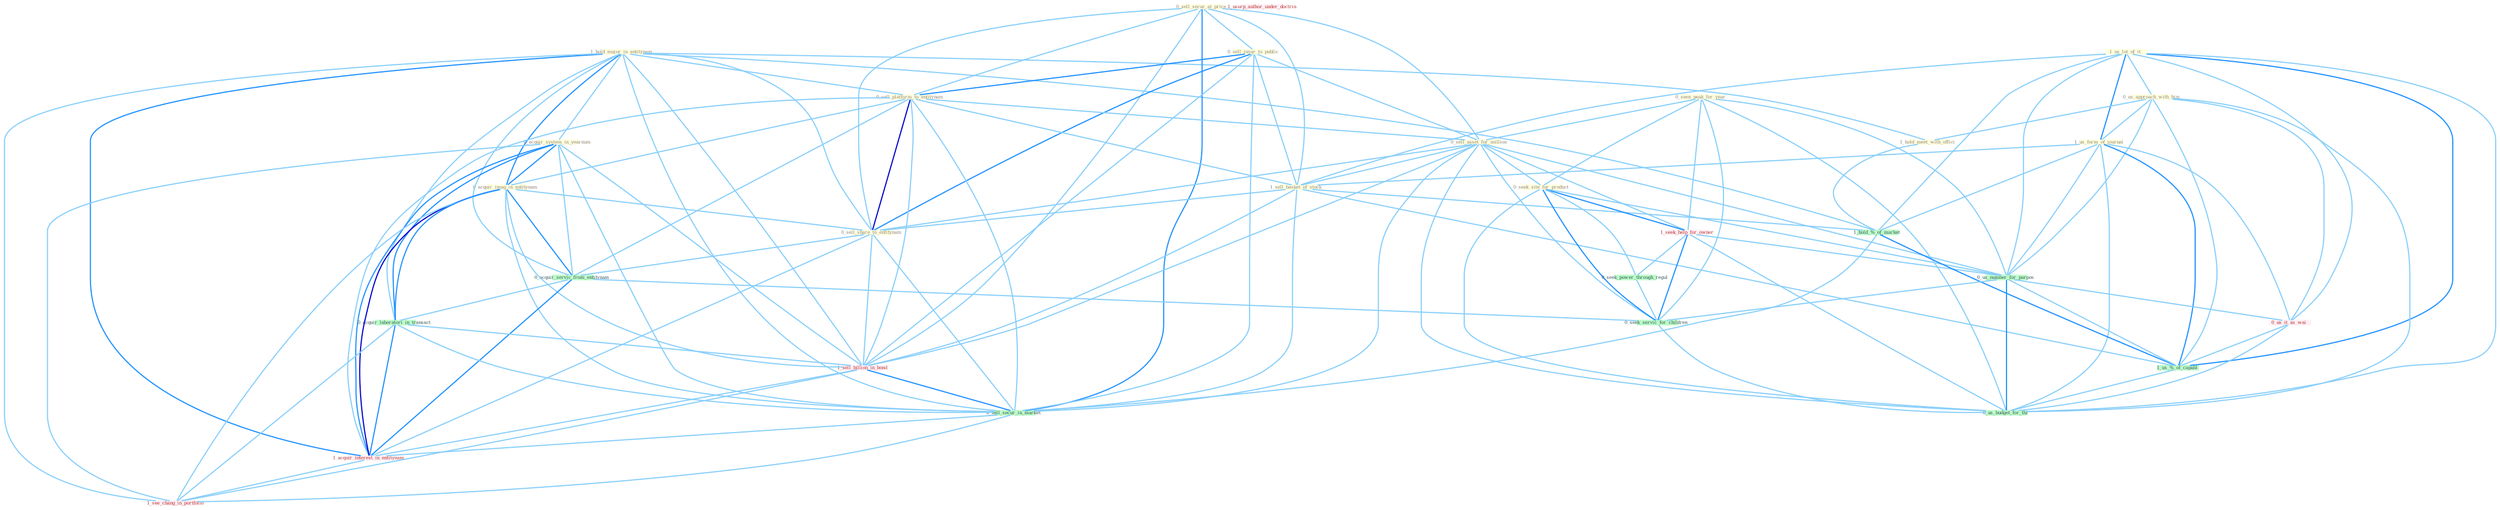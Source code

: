 Graph G{ 
    node
    [shape=polygon,style=filled,width=.5,height=.06,color="#BDFCC9",fixedsize=true,fontsize=4,
    fontcolor="#2f4f4f"];
    {node
    [color="#ffffe0", fontcolor="#8b7d6b"] "1_hold_major_in_entitynam " "1_us_lot_of_it " "0_sell_secur_at_price " "0_sell_insur_to_public " "0_seen_peak_for_year " "0_us_approach_with_him " "0_acquir_system_in_yearnum " "1_us_form_of_journal " "0_sell_platform_to_entitynam " "0_acquir_imag_in_entitynam " "1_hold_meet_with_offici " "0_sell_asset_for_million " "1_sell_basket_of_stock " "0_seek_site_for_product " "0_sell_share_to_entitynam "}
{node [color="#fff0f5", fontcolor="#b22222"] "1_seek_help_for_owner " "1_sell_billion_in_bond " "0_us_it_as_wai " "1_usurp_author_under_doctrin " "1_acquir_interest_in_entitynam " "1_see_chang_in_portfolio "}
edge [color="#B0E2FF"];

	"1_hold_major_in_entitynam " -- "0_acquir_system_in_yearnum " [w="1", color="#87cefa" ];
	"1_hold_major_in_entitynam " -- "0_sell_platform_to_entitynam " [w="1", color="#87cefa" ];
	"1_hold_major_in_entitynam " -- "0_acquir_imag_in_entitynam " [w="2", color="#1e90ff" , len=0.8];
	"1_hold_major_in_entitynam " -- "1_hold_meet_with_offici " [w="1", color="#87cefa" ];
	"1_hold_major_in_entitynam " -- "0_sell_share_to_entitynam " [w="1", color="#87cefa" ];
	"1_hold_major_in_entitynam " -- "0_acquir_servic_from_entitynam " [w="1", color="#87cefa" ];
	"1_hold_major_in_entitynam " -- "1_hold_%_of_market " [w="1", color="#87cefa" ];
	"1_hold_major_in_entitynam " -- "0_acquir_laboratori_in_transact " [w="1", color="#87cefa" ];
	"1_hold_major_in_entitynam " -- "1_sell_billion_in_bond " [w="1", color="#87cefa" ];
	"1_hold_major_in_entitynam " -- "0_sell_secur_in_market " [w="1", color="#87cefa" ];
	"1_hold_major_in_entitynam " -- "1_acquir_interest_in_entitynam " [w="2", color="#1e90ff" , len=0.8];
	"1_hold_major_in_entitynam " -- "1_see_chang_in_portfolio " [w="1", color="#87cefa" ];
	"1_us_lot_of_it " -- "0_us_approach_with_him " [w="1", color="#87cefa" ];
	"1_us_lot_of_it " -- "1_us_form_of_journal " [w="2", color="#1e90ff" , len=0.8];
	"1_us_lot_of_it " -- "1_sell_basket_of_stock " [w="1", color="#87cefa" ];
	"1_us_lot_of_it " -- "1_hold_%_of_market " [w="1", color="#87cefa" ];
	"1_us_lot_of_it " -- "0_us_number_for_purpos " [w="1", color="#87cefa" ];
	"1_us_lot_of_it " -- "0_us_it_as_wai " [w="1", color="#87cefa" ];
	"1_us_lot_of_it " -- "1_us_%_of_capabl " [w="2", color="#1e90ff" , len=0.8];
	"1_us_lot_of_it " -- "0_us_budget_for_thi " [w="1", color="#87cefa" ];
	"0_sell_secur_at_price " -- "0_sell_insur_to_public " [w="1", color="#87cefa" ];
	"0_sell_secur_at_price " -- "0_sell_platform_to_entitynam " [w="1", color="#87cefa" ];
	"0_sell_secur_at_price " -- "0_sell_asset_for_million " [w="1", color="#87cefa" ];
	"0_sell_secur_at_price " -- "1_sell_basket_of_stock " [w="1", color="#87cefa" ];
	"0_sell_secur_at_price " -- "0_sell_share_to_entitynam " [w="1", color="#87cefa" ];
	"0_sell_secur_at_price " -- "1_sell_billion_in_bond " [w="1", color="#87cefa" ];
	"0_sell_secur_at_price " -- "0_sell_secur_in_market " [w="2", color="#1e90ff" , len=0.8];
	"0_sell_insur_to_public " -- "0_sell_platform_to_entitynam " [w="2", color="#1e90ff" , len=0.8];
	"0_sell_insur_to_public " -- "0_sell_asset_for_million " [w="1", color="#87cefa" ];
	"0_sell_insur_to_public " -- "1_sell_basket_of_stock " [w="1", color="#87cefa" ];
	"0_sell_insur_to_public " -- "0_sell_share_to_entitynam " [w="2", color="#1e90ff" , len=0.8];
	"0_sell_insur_to_public " -- "1_sell_billion_in_bond " [w="1", color="#87cefa" ];
	"0_sell_insur_to_public " -- "0_sell_secur_in_market " [w="1", color="#87cefa" ];
	"0_seen_peak_for_year " -- "0_sell_asset_for_million " [w="1", color="#87cefa" ];
	"0_seen_peak_for_year " -- "0_seek_site_for_product " [w="1", color="#87cefa" ];
	"0_seen_peak_for_year " -- "1_seek_help_for_owner " [w="1", color="#87cefa" ];
	"0_seen_peak_for_year " -- "0_us_number_for_purpos " [w="1", color="#87cefa" ];
	"0_seen_peak_for_year " -- "0_seek_servic_for_children " [w="1", color="#87cefa" ];
	"0_seen_peak_for_year " -- "0_us_budget_for_thi " [w="1", color="#87cefa" ];
	"0_us_approach_with_him " -- "1_us_form_of_journal " [w="1", color="#87cefa" ];
	"0_us_approach_with_him " -- "1_hold_meet_with_offici " [w="1", color="#87cefa" ];
	"0_us_approach_with_him " -- "0_us_number_for_purpos " [w="1", color="#87cefa" ];
	"0_us_approach_with_him " -- "0_us_it_as_wai " [w="1", color="#87cefa" ];
	"0_us_approach_with_him " -- "1_us_%_of_capabl " [w="1", color="#87cefa" ];
	"0_us_approach_with_him " -- "0_us_budget_for_thi " [w="1", color="#87cefa" ];
	"0_acquir_system_in_yearnum " -- "0_acquir_imag_in_entitynam " [w="2", color="#1e90ff" , len=0.8];
	"0_acquir_system_in_yearnum " -- "0_acquir_servic_from_entitynam " [w="1", color="#87cefa" ];
	"0_acquir_system_in_yearnum " -- "0_acquir_laboratori_in_transact " [w="2", color="#1e90ff" , len=0.8];
	"0_acquir_system_in_yearnum " -- "1_sell_billion_in_bond " [w="1", color="#87cefa" ];
	"0_acquir_system_in_yearnum " -- "0_sell_secur_in_market " [w="1", color="#87cefa" ];
	"0_acquir_system_in_yearnum " -- "1_acquir_interest_in_entitynam " [w="2", color="#1e90ff" , len=0.8];
	"0_acquir_system_in_yearnum " -- "1_see_chang_in_portfolio " [w="1", color="#87cefa" ];
	"1_us_form_of_journal " -- "1_sell_basket_of_stock " [w="1", color="#87cefa" ];
	"1_us_form_of_journal " -- "1_hold_%_of_market " [w="1", color="#87cefa" ];
	"1_us_form_of_journal " -- "0_us_number_for_purpos " [w="1", color="#87cefa" ];
	"1_us_form_of_journal " -- "0_us_it_as_wai " [w="1", color="#87cefa" ];
	"1_us_form_of_journal " -- "1_us_%_of_capabl " [w="2", color="#1e90ff" , len=0.8];
	"1_us_form_of_journal " -- "0_us_budget_for_thi " [w="1", color="#87cefa" ];
	"0_sell_platform_to_entitynam " -- "0_acquir_imag_in_entitynam " [w="1", color="#87cefa" ];
	"0_sell_platform_to_entitynam " -- "0_sell_asset_for_million " [w="1", color="#87cefa" ];
	"0_sell_platform_to_entitynam " -- "1_sell_basket_of_stock " [w="1", color="#87cefa" ];
	"0_sell_platform_to_entitynam " -- "0_sell_share_to_entitynam " [w="3", color="#0000cd" , len=0.6];
	"0_sell_platform_to_entitynam " -- "0_acquir_servic_from_entitynam " [w="1", color="#87cefa" ];
	"0_sell_platform_to_entitynam " -- "1_sell_billion_in_bond " [w="1", color="#87cefa" ];
	"0_sell_platform_to_entitynam " -- "0_sell_secur_in_market " [w="1", color="#87cefa" ];
	"0_sell_platform_to_entitynam " -- "1_acquir_interest_in_entitynam " [w="1", color="#87cefa" ];
	"0_acquir_imag_in_entitynam " -- "0_sell_share_to_entitynam " [w="1", color="#87cefa" ];
	"0_acquir_imag_in_entitynam " -- "0_acquir_servic_from_entitynam " [w="2", color="#1e90ff" , len=0.8];
	"0_acquir_imag_in_entitynam " -- "0_acquir_laboratori_in_transact " [w="2", color="#1e90ff" , len=0.8];
	"0_acquir_imag_in_entitynam " -- "1_sell_billion_in_bond " [w="1", color="#87cefa" ];
	"0_acquir_imag_in_entitynam " -- "0_sell_secur_in_market " [w="1", color="#87cefa" ];
	"0_acquir_imag_in_entitynam " -- "1_acquir_interest_in_entitynam " [w="3", color="#0000cd" , len=0.6];
	"0_acquir_imag_in_entitynam " -- "1_see_chang_in_portfolio " [w="1", color="#87cefa" ];
	"1_hold_meet_with_offici " -- "1_hold_%_of_market " [w="1", color="#87cefa" ];
	"0_sell_asset_for_million " -- "1_sell_basket_of_stock " [w="1", color="#87cefa" ];
	"0_sell_asset_for_million " -- "0_seek_site_for_product " [w="1", color="#87cefa" ];
	"0_sell_asset_for_million " -- "0_sell_share_to_entitynam " [w="1", color="#87cefa" ];
	"0_sell_asset_for_million " -- "1_seek_help_for_owner " [w="1", color="#87cefa" ];
	"0_sell_asset_for_million " -- "0_us_number_for_purpos " [w="1", color="#87cefa" ];
	"0_sell_asset_for_million " -- "1_sell_billion_in_bond " [w="1", color="#87cefa" ];
	"0_sell_asset_for_million " -- "0_sell_secur_in_market " [w="1", color="#87cefa" ];
	"0_sell_asset_for_million " -- "0_seek_servic_for_children " [w="1", color="#87cefa" ];
	"0_sell_asset_for_million " -- "0_us_budget_for_thi " [w="1", color="#87cefa" ];
	"1_sell_basket_of_stock " -- "0_sell_share_to_entitynam " [w="1", color="#87cefa" ];
	"1_sell_basket_of_stock " -- "1_hold_%_of_market " [w="1", color="#87cefa" ];
	"1_sell_basket_of_stock " -- "1_sell_billion_in_bond " [w="1", color="#87cefa" ];
	"1_sell_basket_of_stock " -- "1_us_%_of_capabl " [w="1", color="#87cefa" ];
	"1_sell_basket_of_stock " -- "0_sell_secur_in_market " [w="1", color="#87cefa" ];
	"0_seek_site_for_product " -- "1_seek_help_for_owner " [w="2", color="#1e90ff" , len=0.8];
	"0_seek_site_for_product " -- "0_seek_power_through_regul " [w="1", color="#87cefa" ];
	"0_seek_site_for_product " -- "0_us_number_for_purpos " [w="1", color="#87cefa" ];
	"0_seek_site_for_product " -- "0_seek_servic_for_children " [w="2", color="#1e90ff" , len=0.8];
	"0_seek_site_for_product " -- "0_us_budget_for_thi " [w="1", color="#87cefa" ];
	"0_sell_share_to_entitynam " -- "0_acquir_servic_from_entitynam " [w="1", color="#87cefa" ];
	"0_sell_share_to_entitynam " -- "1_sell_billion_in_bond " [w="1", color="#87cefa" ];
	"0_sell_share_to_entitynam " -- "0_sell_secur_in_market " [w="1", color="#87cefa" ];
	"0_sell_share_to_entitynam " -- "1_acquir_interest_in_entitynam " [w="1", color="#87cefa" ];
	"1_seek_help_for_owner " -- "0_seek_power_through_regul " [w="1", color="#87cefa" ];
	"1_seek_help_for_owner " -- "0_us_number_for_purpos " [w="1", color="#87cefa" ];
	"1_seek_help_for_owner " -- "0_seek_servic_for_children " [w="2", color="#1e90ff" , len=0.8];
	"1_seek_help_for_owner " -- "0_us_budget_for_thi " [w="1", color="#87cefa" ];
	"0_acquir_servic_from_entitynam " -- "0_acquir_laboratori_in_transact " [w="1", color="#87cefa" ];
	"0_acquir_servic_from_entitynam " -- "1_acquir_interest_in_entitynam " [w="2", color="#1e90ff" , len=0.8];
	"0_acquir_servic_from_entitynam " -- "0_seek_servic_for_children " [w="1", color="#87cefa" ];
	"1_hold_%_of_market " -- "1_us_%_of_capabl " [w="2", color="#1e90ff" , len=0.8];
	"1_hold_%_of_market " -- "0_sell_secur_in_market " [w="1", color="#87cefa" ];
	"0_seek_power_through_regul " -- "0_seek_servic_for_children " [w="1", color="#87cefa" ];
	"0_us_number_for_purpos " -- "0_us_it_as_wai " [w="1", color="#87cefa" ];
	"0_us_number_for_purpos " -- "1_us_%_of_capabl " [w="1", color="#87cefa" ];
	"0_us_number_for_purpos " -- "0_seek_servic_for_children " [w="1", color="#87cefa" ];
	"0_us_number_for_purpos " -- "0_us_budget_for_thi " [w="2", color="#1e90ff" , len=0.8];
	"0_acquir_laboratori_in_transact " -- "1_sell_billion_in_bond " [w="1", color="#87cefa" ];
	"0_acquir_laboratori_in_transact " -- "0_sell_secur_in_market " [w="1", color="#87cefa" ];
	"0_acquir_laboratori_in_transact " -- "1_acquir_interest_in_entitynam " [w="2", color="#1e90ff" , len=0.8];
	"0_acquir_laboratori_in_transact " -- "1_see_chang_in_portfolio " [w="1", color="#87cefa" ];
	"1_sell_billion_in_bond " -- "0_sell_secur_in_market " [w="2", color="#1e90ff" , len=0.8];
	"1_sell_billion_in_bond " -- "1_acquir_interest_in_entitynam " [w="1", color="#87cefa" ];
	"1_sell_billion_in_bond " -- "1_see_chang_in_portfolio " [w="1", color="#87cefa" ];
	"0_us_it_as_wai " -- "1_us_%_of_capabl " [w="1", color="#87cefa" ];
	"0_us_it_as_wai " -- "0_us_budget_for_thi " [w="1", color="#87cefa" ];
	"1_us_%_of_capabl " -- "0_us_budget_for_thi " [w="1", color="#87cefa" ];
	"0_sell_secur_in_market " -- "1_acquir_interest_in_entitynam " [w="1", color="#87cefa" ];
	"0_sell_secur_in_market " -- "1_see_chang_in_portfolio " [w="1", color="#87cefa" ];
	"1_acquir_interest_in_entitynam " -- "1_see_chang_in_portfolio " [w="1", color="#87cefa" ];
	"0_seek_servic_for_children " -- "0_us_budget_for_thi " [w="1", color="#87cefa" ];
}